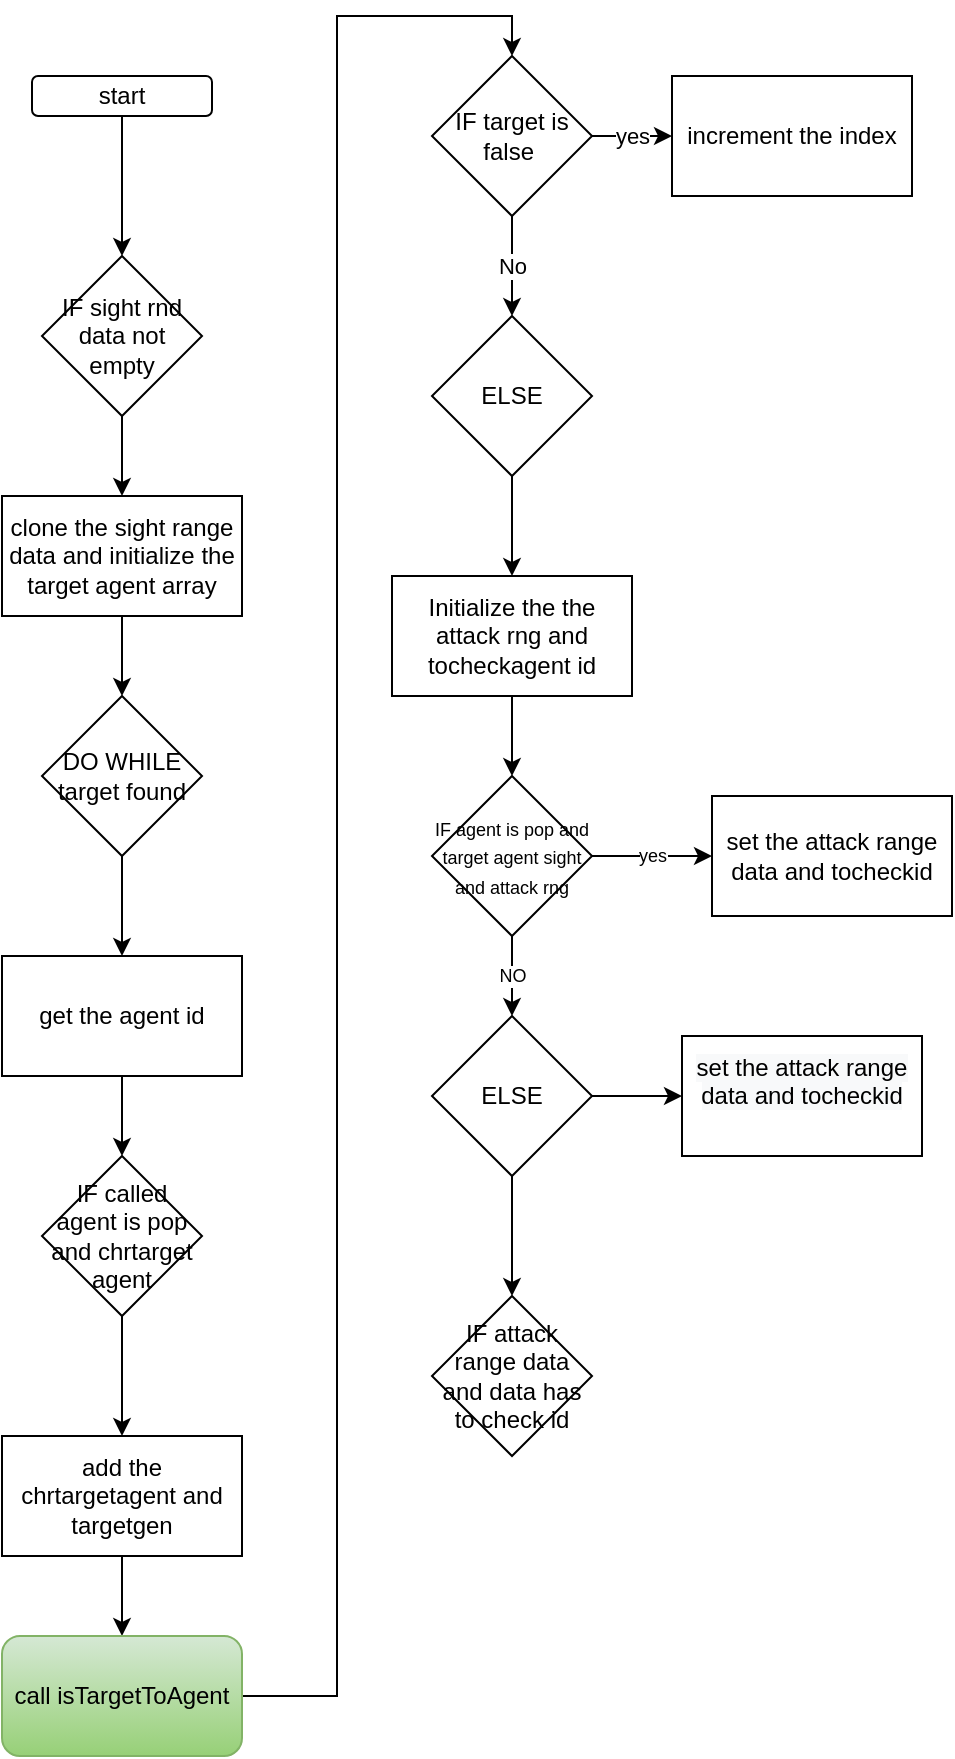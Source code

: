 <mxfile version="18.0.2" type="github">
  <diagram id="6cJJi9ygqhNqkfLxohyB" name="Page-1">
    <mxGraphModel dx="1038" dy="579" grid="1" gridSize="10" guides="1" tooltips="1" connect="1" arrows="1" fold="1" page="1" pageScale="1" pageWidth="850" pageHeight="1100" math="0" shadow="0">
      <root>
        <mxCell id="0" />
        <mxCell id="1" parent="0" />
        <mxCell id="iLtcgsJgD_sPQD-aOtjp-3" value="" style="edgeStyle=orthogonalEdgeStyle;rounded=0;orthogonalLoop=1;jettySize=auto;html=1;" parent="1" source="iLtcgsJgD_sPQD-aOtjp-1" target="iLtcgsJgD_sPQD-aOtjp-2" edge="1">
          <mxGeometry relative="1" as="geometry" />
        </mxCell>
        <mxCell id="iLtcgsJgD_sPQD-aOtjp-1" value="start" style="rounded=1;whiteSpace=wrap;html=1;" parent="1" vertex="1">
          <mxGeometry x="40" y="40" width="90" height="20" as="geometry" />
        </mxCell>
        <mxCell id="iLtcgsJgD_sPQD-aOtjp-5" value="" style="edgeStyle=orthogonalEdgeStyle;rounded=0;orthogonalLoop=1;jettySize=auto;html=1;" parent="1" source="iLtcgsJgD_sPQD-aOtjp-2" target="iLtcgsJgD_sPQD-aOtjp-4" edge="1">
          <mxGeometry relative="1" as="geometry" />
        </mxCell>
        <mxCell id="iLtcgsJgD_sPQD-aOtjp-2" value="IF sight rnd data not empty" style="rhombus;whiteSpace=wrap;html=1;" parent="1" vertex="1">
          <mxGeometry x="45" y="130" width="80" height="80" as="geometry" />
        </mxCell>
        <mxCell id="vRZgVAgpRVGgMC5ImBW_-2" value="" style="edgeStyle=orthogonalEdgeStyle;rounded=0;orthogonalLoop=1;jettySize=auto;html=1;" edge="1" parent="1" source="iLtcgsJgD_sPQD-aOtjp-4" target="vRZgVAgpRVGgMC5ImBW_-1">
          <mxGeometry relative="1" as="geometry" />
        </mxCell>
        <mxCell id="iLtcgsJgD_sPQD-aOtjp-4" value="clone the sight range data and initialize the target agent array" style="whiteSpace=wrap;html=1;" parent="1" vertex="1">
          <mxGeometry x="25" y="250" width="120" height="60" as="geometry" />
        </mxCell>
        <mxCell id="vRZgVAgpRVGgMC5ImBW_-4" value="" style="edgeStyle=orthogonalEdgeStyle;rounded=0;orthogonalLoop=1;jettySize=auto;html=1;" edge="1" parent="1" source="vRZgVAgpRVGgMC5ImBW_-1" target="vRZgVAgpRVGgMC5ImBW_-3">
          <mxGeometry relative="1" as="geometry" />
        </mxCell>
        <mxCell id="vRZgVAgpRVGgMC5ImBW_-1" value="DO WHILE target found" style="rhombus;whiteSpace=wrap;html=1;" vertex="1" parent="1">
          <mxGeometry x="45" y="350" width="80" height="80" as="geometry" />
        </mxCell>
        <mxCell id="vRZgVAgpRVGgMC5ImBW_-8" value="" style="edgeStyle=orthogonalEdgeStyle;rounded=0;orthogonalLoop=1;jettySize=auto;html=1;" edge="1" parent="1" source="vRZgVAgpRVGgMC5ImBW_-3" target="vRZgVAgpRVGgMC5ImBW_-7">
          <mxGeometry relative="1" as="geometry" />
        </mxCell>
        <mxCell id="vRZgVAgpRVGgMC5ImBW_-3" value="get the agent id" style="whiteSpace=wrap;html=1;" vertex="1" parent="1">
          <mxGeometry x="25" y="480" width="120" height="60" as="geometry" />
        </mxCell>
        <mxCell id="vRZgVAgpRVGgMC5ImBW_-10" value="" style="edgeStyle=orthogonalEdgeStyle;rounded=0;orthogonalLoop=1;jettySize=auto;html=1;" edge="1" parent="1" source="vRZgVAgpRVGgMC5ImBW_-7" target="vRZgVAgpRVGgMC5ImBW_-9">
          <mxGeometry relative="1" as="geometry" />
        </mxCell>
        <mxCell id="vRZgVAgpRVGgMC5ImBW_-7" value="IF called agent is pop and chrtarget agent" style="rhombus;whiteSpace=wrap;html=1;" vertex="1" parent="1">
          <mxGeometry x="45" y="580" width="80" height="80" as="geometry" />
        </mxCell>
        <mxCell id="vRZgVAgpRVGgMC5ImBW_-13" value="" style="edgeStyle=orthogonalEdgeStyle;rounded=0;orthogonalLoop=1;jettySize=auto;html=1;" edge="1" parent="1" source="vRZgVAgpRVGgMC5ImBW_-9" target="vRZgVAgpRVGgMC5ImBW_-12">
          <mxGeometry relative="1" as="geometry" />
        </mxCell>
        <mxCell id="vRZgVAgpRVGgMC5ImBW_-9" value="add the chrtargetagent and targetgen" style="whiteSpace=wrap;html=1;" vertex="1" parent="1">
          <mxGeometry x="25" y="720" width="120" height="60" as="geometry" />
        </mxCell>
        <mxCell id="vRZgVAgpRVGgMC5ImBW_-15" style="edgeStyle=orthogonalEdgeStyle;rounded=0;orthogonalLoop=1;jettySize=auto;html=1;entryX=0.5;entryY=0;entryDx=0;entryDy=0;" edge="1" parent="1" source="vRZgVAgpRVGgMC5ImBW_-12" target="vRZgVAgpRVGgMC5ImBW_-14">
          <mxGeometry relative="1" as="geometry" />
        </mxCell>
        <mxCell id="vRZgVAgpRVGgMC5ImBW_-12" value="call&amp;nbsp;isTargetToAgent" style="rounded=1;whiteSpace=wrap;html=1;fillColor=#d5e8d4;gradientColor=#97d077;strokeColor=#82b366;" vertex="1" parent="1">
          <mxGeometry x="25" y="820" width="120" height="60" as="geometry" />
        </mxCell>
        <mxCell id="vRZgVAgpRVGgMC5ImBW_-17" value="yes" style="edgeStyle=orthogonalEdgeStyle;rounded=0;orthogonalLoop=1;jettySize=auto;html=1;" edge="1" parent="1" source="vRZgVAgpRVGgMC5ImBW_-14" target="vRZgVAgpRVGgMC5ImBW_-16">
          <mxGeometry relative="1" as="geometry" />
        </mxCell>
        <mxCell id="vRZgVAgpRVGgMC5ImBW_-21" value="No" style="edgeStyle=orthogonalEdgeStyle;rounded=0;orthogonalLoop=1;jettySize=auto;html=1;" edge="1" parent="1" source="vRZgVAgpRVGgMC5ImBW_-14" target="vRZgVAgpRVGgMC5ImBW_-20">
          <mxGeometry relative="1" as="geometry" />
        </mxCell>
        <mxCell id="vRZgVAgpRVGgMC5ImBW_-14" value="IF target is false&amp;nbsp;" style="rhombus;whiteSpace=wrap;html=1;" vertex="1" parent="1">
          <mxGeometry x="240" y="30" width="80" height="80" as="geometry" />
        </mxCell>
        <mxCell id="vRZgVAgpRVGgMC5ImBW_-16" value="increment the index" style="whiteSpace=wrap;html=1;" vertex="1" parent="1">
          <mxGeometry x="360" y="40" width="120" height="60" as="geometry" />
        </mxCell>
        <mxCell id="vRZgVAgpRVGgMC5ImBW_-23" value="" style="edgeStyle=orthogonalEdgeStyle;rounded=0;orthogonalLoop=1;jettySize=auto;html=1;" edge="1" parent="1" source="vRZgVAgpRVGgMC5ImBW_-20" target="vRZgVAgpRVGgMC5ImBW_-22">
          <mxGeometry relative="1" as="geometry" />
        </mxCell>
        <mxCell id="vRZgVAgpRVGgMC5ImBW_-20" value="ELSE" style="rhombus;whiteSpace=wrap;html=1;" vertex="1" parent="1">
          <mxGeometry x="240" y="160" width="80" height="80" as="geometry" />
        </mxCell>
        <mxCell id="vRZgVAgpRVGgMC5ImBW_-25" value="" style="edgeStyle=orthogonalEdgeStyle;rounded=0;orthogonalLoop=1;jettySize=auto;html=1;" edge="1" parent="1" source="vRZgVAgpRVGgMC5ImBW_-22" target="vRZgVAgpRVGgMC5ImBW_-24">
          <mxGeometry relative="1" as="geometry" />
        </mxCell>
        <mxCell id="vRZgVAgpRVGgMC5ImBW_-22" value="Initialize the the attack rng and tocheckagent id" style="whiteSpace=wrap;html=1;" vertex="1" parent="1">
          <mxGeometry x="220" y="290" width="120" height="60" as="geometry" />
        </mxCell>
        <mxCell id="vRZgVAgpRVGgMC5ImBW_-27" value="yes" style="edgeStyle=orthogonalEdgeStyle;rounded=0;orthogonalLoop=1;jettySize=auto;html=1;fontSize=9;" edge="1" parent="1" source="vRZgVAgpRVGgMC5ImBW_-24" target="vRZgVAgpRVGgMC5ImBW_-26">
          <mxGeometry relative="1" as="geometry" />
        </mxCell>
        <mxCell id="vRZgVAgpRVGgMC5ImBW_-29" value="NO" style="edgeStyle=orthogonalEdgeStyle;rounded=0;orthogonalLoop=1;jettySize=auto;html=1;fontSize=9;" edge="1" parent="1" source="vRZgVAgpRVGgMC5ImBW_-24" target="vRZgVAgpRVGgMC5ImBW_-28">
          <mxGeometry relative="1" as="geometry" />
        </mxCell>
        <mxCell id="vRZgVAgpRVGgMC5ImBW_-24" value="&lt;font style=&quot;font-size: 9px;&quot;&gt;IF agent is pop and target agent sight and attack rng&lt;/font&gt;" style="rhombus;whiteSpace=wrap;html=1;" vertex="1" parent="1">
          <mxGeometry x="240" y="390" width="80" height="80" as="geometry" />
        </mxCell>
        <mxCell id="vRZgVAgpRVGgMC5ImBW_-26" value="set the attack range data and tocheckid" style="whiteSpace=wrap;html=1;" vertex="1" parent="1">
          <mxGeometry x="380" y="400" width="120" height="60" as="geometry" />
        </mxCell>
        <mxCell id="vRZgVAgpRVGgMC5ImBW_-31" value="" style="edgeStyle=orthogonalEdgeStyle;rounded=0;orthogonalLoop=1;jettySize=auto;html=1;fontSize=9;" edge="1" parent="1" source="vRZgVAgpRVGgMC5ImBW_-28" target="vRZgVAgpRVGgMC5ImBW_-30">
          <mxGeometry relative="1" as="geometry" />
        </mxCell>
        <mxCell id="vRZgVAgpRVGgMC5ImBW_-33" value="" style="edgeStyle=orthogonalEdgeStyle;rounded=0;orthogonalLoop=1;jettySize=auto;html=1;fontSize=9;" edge="1" parent="1" source="vRZgVAgpRVGgMC5ImBW_-28" target="vRZgVAgpRVGgMC5ImBW_-32">
          <mxGeometry relative="1" as="geometry" />
        </mxCell>
        <mxCell id="vRZgVAgpRVGgMC5ImBW_-28" value="ELSE" style="rhombus;whiteSpace=wrap;html=1;" vertex="1" parent="1">
          <mxGeometry x="240" y="510" width="80" height="80" as="geometry" />
        </mxCell>
        <mxCell id="vRZgVAgpRVGgMC5ImBW_-30" value="&#xa;&lt;span style=&quot;color: rgb(0, 0, 0); font-family: Helvetica; font-size: 12px; font-style: normal; font-variant-ligatures: normal; font-variant-caps: normal; font-weight: 400; letter-spacing: normal; orphans: 2; text-align: center; text-indent: 0px; text-transform: none; widows: 2; word-spacing: 0px; -webkit-text-stroke-width: 0px; background-color: rgb(248, 249, 250); text-decoration-thickness: initial; text-decoration-style: initial; text-decoration-color: initial; float: none; display: inline !important;&quot;&gt;set the attack range data and tocheckid&lt;/span&gt;&#xa;&#xa;" style="whiteSpace=wrap;html=1;" vertex="1" parent="1">
          <mxGeometry x="365" y="520" width="120" height="60" as="geometry" />
        </mxCell>
        <mxCell id="vRZgVAgpRVGgMC5ImBW_-32" value="IF attack range data and data has to check id" style="rhombus;whiteSpace=wrap;html=1;" vertex="1" parent="1">
          <mxGeometry x="240" y="650" width="80" height="80" as="geometry" />
        </mxCell>
      </root>
    </mxGraphModel>
  </diagram>
</mxfile>
